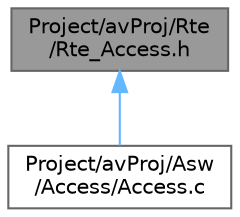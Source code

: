 digraph "Project/avProj/Rte/Rte_Access.h"
{
 // LATEX_PDF_SIZE
  bgcolor="transparent";
  edge [fontname=Helvetica,fontsize=10,labelfontname=Helvetica,labelfontsize=10];
  node [fontname=Helvetica,fontsize=10,shape=box,height=0.2,width=0.4];
  Node1 [id="Node000001",label="Project/avProj/Rte\l/Rte_Access.h",height=0.2,width=0.4,color="gray40", fillcolor="grey60", style="filled", fontcolor="black",tooltip=" "];
  Node1 -> Node2 [id="edge1_Node000001_Node000002",dir="back",color="steelblue1",style="solid",tooltip=" "];
  Node2 [id="Node000002",label="Project/avProj/Asw\l/Access/Access.c",height=0.2,width=0.4,color="grey40", fillcolor="white", style="filled",URL="$_access_8c.html",tooltip=" "];
}
